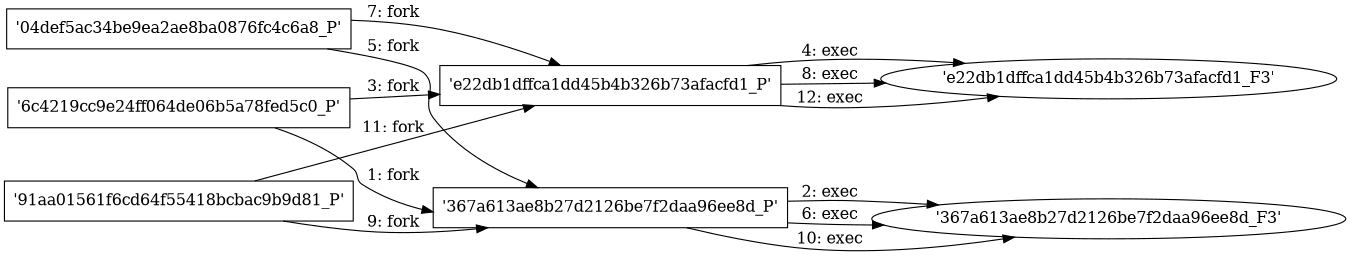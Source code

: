 digraph "D:\Learning\Paper\apt\基于CTI的攻击预警\Dataset\攻击图\ASGfromALLCTI\Vulnerability Spotlight OpenJPEG JPEG2000 mcc record Code Execution Vulnerability.dot" {
rankdir="LR"
size="9"
fixedsize="false"
splines="true"
nodesep=0.3
ranksep=0
fontsize=10
overlap="scalexy"
engine= "neato"
	"'6c4219cc9e24ff064de06b5a78fed5c0_P'" [node_type=Process shape=box]
	"'367a613ae8b27d2126be7f2daa96ee8d_P'" [node_type=Process shape=box]
	"'6c4219cc9e24ff064de06b5a78fed5c0_P'" -> "'367a613ae8b27d2126be7f2daa96ee8d_P'" [label="1: fork"]
	"'367a613ae8b27d2126be7f2daa96ee8d_P'" [node_type=Process shape=box]
	"'367a613ae8b27d2126be7f2daa96ee8d_F3'" [node_type=File shape=ellipse]
	"'367a613ae8b27d2126be7f2daa96ee8d_P'" -> "'367a613ae8b27d2126be7f2daa96ee8d_F3'" [label="2: exec"]
	"'6c4219cc9e24ff064de06b5a78fed5c0_P'" [node_type=Process shape=box]
	"'e22db1dffca1dd45b4b326b73afacfd1_P'" [node_type=Process shape=box]
	"'6c4219cc9e24ff064de06b5a78fed5c0_P'" -> "'e22db1dffca1dd45b4b326b73afacfd1_P'" [label="3: fork"]
	"'e22db1dffca1dd45b4b326b73afacfd1_P'" [node_type=Process shape=box]
	"'e22db1dffca1dd45b4b326b73afacfd1_F3'" [node_type=File shape=ellipse]
	"'e22db1dffca1dd45b4b326b73afacfd1_P'" -> "'e22db1dffca1dd45b4b326b73afacfd1_F3'" [label="4: exec"]
	"'04def5ac34be9ea2ae8ba0876fc4c6a8_P'" [node_type=Process shape=box]
	"'367a613ae8b27d2126be7f2daa96ee8d_P'" [node_type=Process shape=box]
	"'04def5ac34be9ea2ae8ba0876fc4c6a8_P'" -> "'367a613ae8b27d2126be7f2daa96ee8d_P'" [label="5: fork"]
	"'367a613ae8b27d2126be7f2daa96ee8d_P'" [node_type=Process shape=box]
	"'367a613ae8b27d2126be7f2daa96ee8d_F3'" [node_type=File shape=ellipse]
	"'367a613ae8b27d2126be7f2daa96ee8d_P'" -> "'367a613ae8b27d2126be7f2daa96ee8d_F3'" [label="6: exec"]
	"'04def5ac34be9ea2ae8ba0876fc4c6a8_P'" [node_type=Process shape=box]
	"'e22db1dffca1dd45b4b326b73afacfd1_P'" [node_type=Process shape=box]
	"'04def5ac34be9ea2ae8ba0876fc4c6a8_P'" -> "'e22db1dffca1dd45b4b326b73afacfd1_P'" [label="7: fork"]
	"'e22db1dffca1dd45b4b326b73afacfd1_P'" [node_type=Process shape=box]
	"'e22db1dffca1dd45b4b326b73afacfd1_F3'" [node_type=File shape=ellipse]
	"'e22db1dffca1dd45b4b326b73afacfd1_P'" -> "'e22db1dffca1dd45b4b326b73afacfd1_F3'" [label="8: exec"]
	"'91aa01561f6cd64f55418bcbac9b9d81_P'" [node_type=Process shape=box]
	"'367a613ae8b27d2126be7f2daa96ee8d_P'" [node_type=Process shape=box]
	"'91aa01561f6cd64f55418bcbac9b9d81_P'" -> "'367a613ae8b27d2126be7f2daa96ee8d_P'" [label="9: fork"]
	"'367a613ae8b27d2126be7f2daa96ee8d_P'" [node_type=Process shape=box]
	"'367a613ae8b27d2126be7f2daa96ee8d_F3'" [node_type=File shape=ellipse]
	"'367a613ae8b27d2126be7f2daa96ee8d_P'" -> "'367a613ae8b27d2126be7f2daa96ee8d_F3'" [label="10: exec"]
	"'91aa01561f6cd64f55418bcbac9b9d81_P'" [node_type=Process shape=box]
	"'e22db1dffca1dd45b4b326b73afacfd1_P'" [node_type=Process shape=box]
	"'91aa01561f6cd64f55418bcbac9b9d81_P'" -> "'e22db1dffca1dd45b4b326b73afacfd1_P'" [label="11: fork"]
	"'e22db1dffca1dd45b4b326b73afacfd1_P'" [node_type=Process shape=box]
	"'e22db1dffca1dd45b4b326b73afacfd1_F3'" [node_type=File shape=ellipse]
	"'e22db1dffca1dd45b4b326b73afacfd1_P'" -> "'e22db1dffca1dd45b4b326b73afacfd1_F3'" [label="12: exec"]
}
